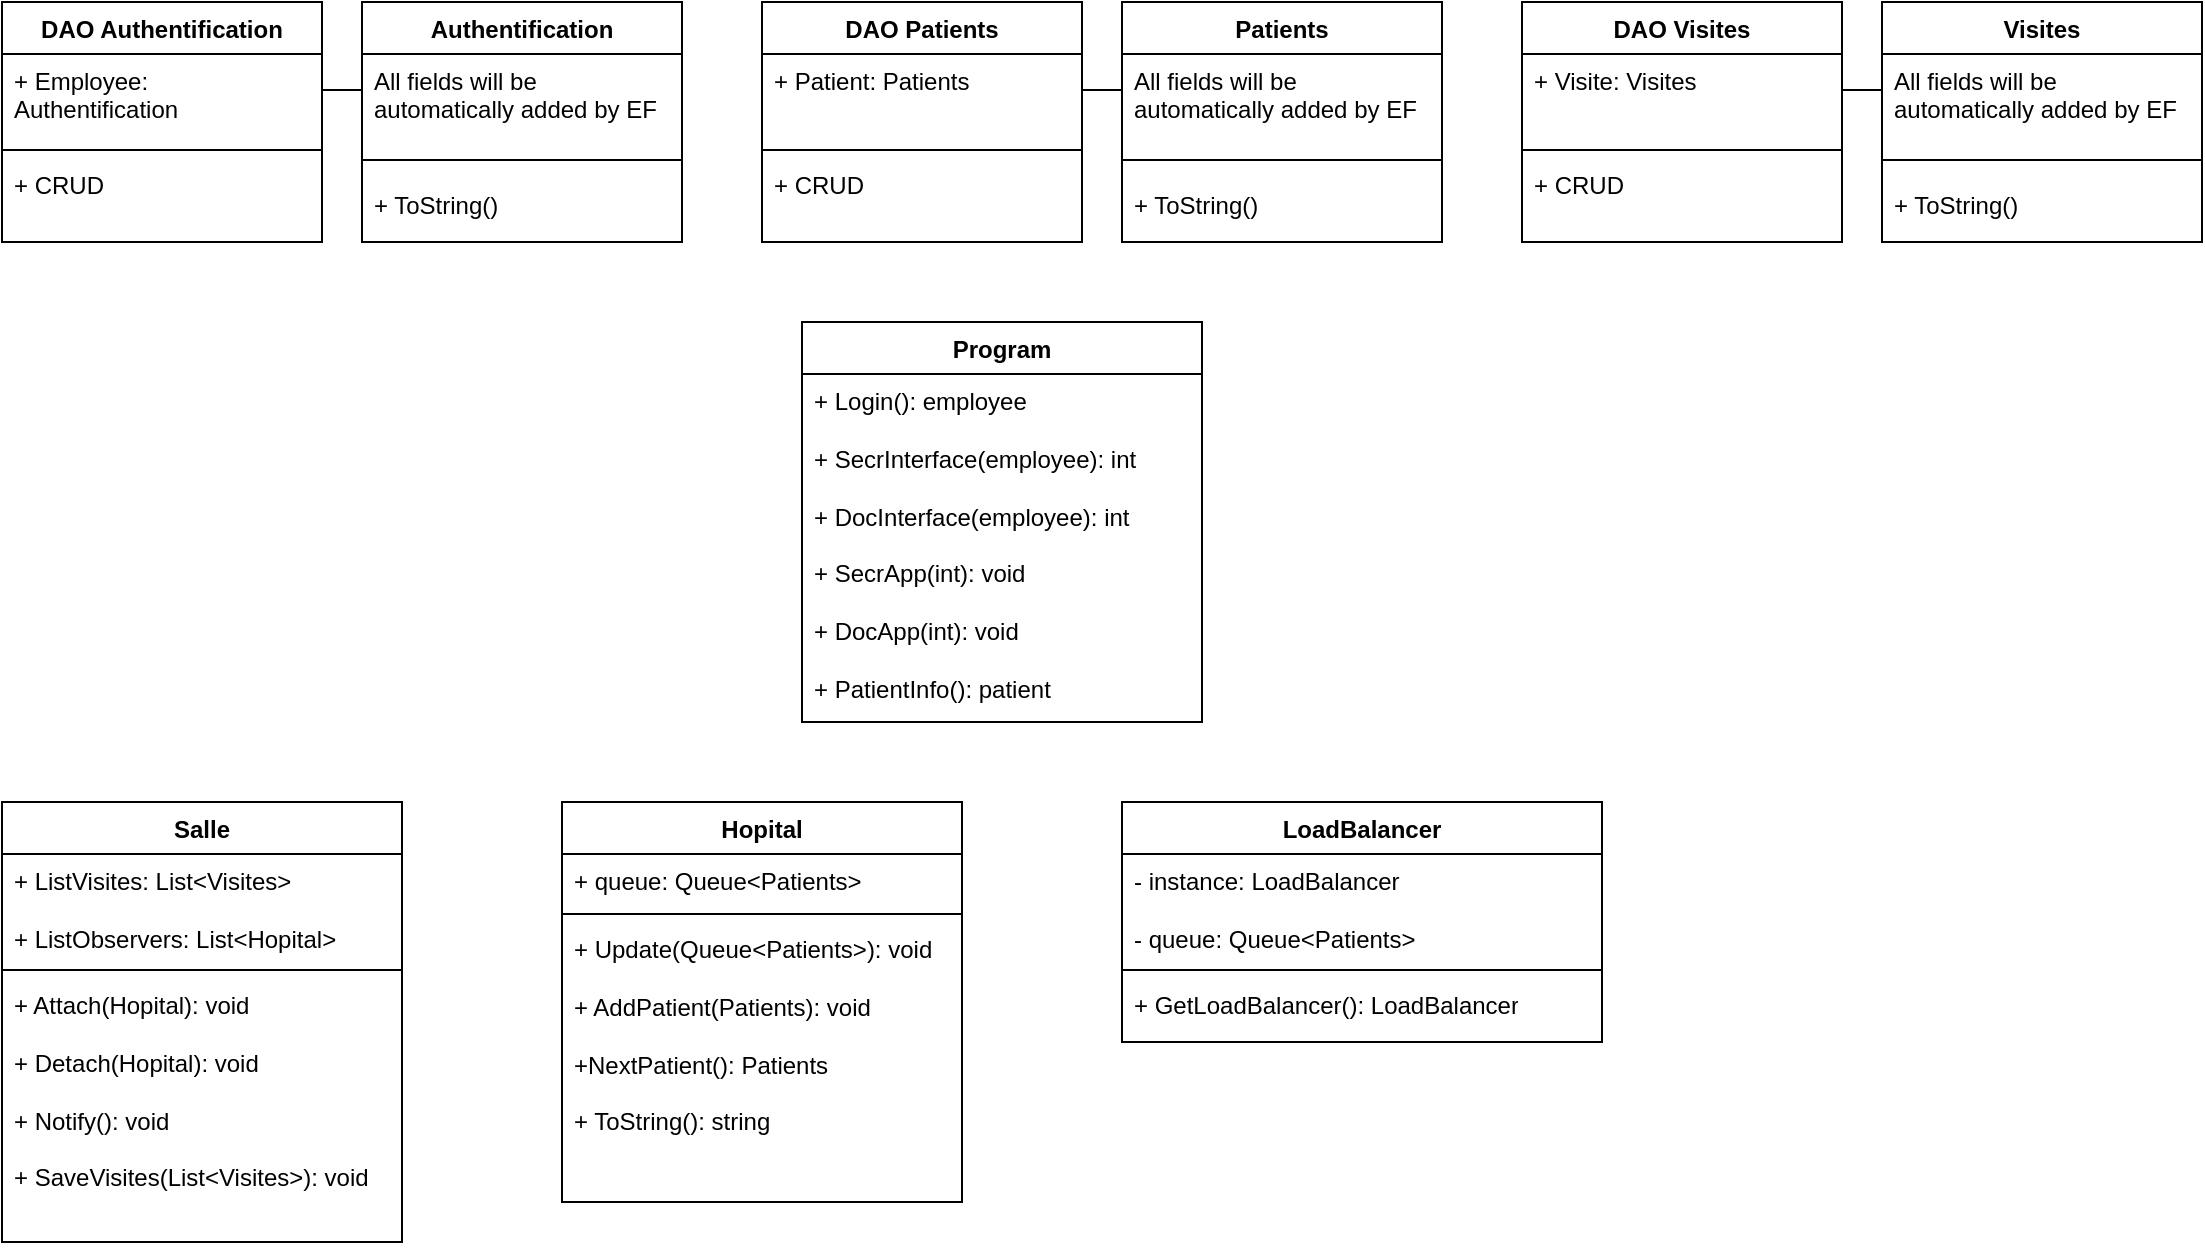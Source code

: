 <mxfile version="21.6.5" type="github">
  <diagram name="Page-1" id="2J_7a3xgTHMmJyV9-Q0-">
    <mxGraphModel dx="1050" dy="534" grid="1" gridSize="10" guides="1" tooltips="1" connect="1" arrows="1" fold="1" page="1" pageScale="1" pageWidth="1169" pageHeight="827" math="0" shadow="0">
      <root>
        <mxCell id="0" />
        <mxCell id="1" parent="0" />
        <mxCell id="96zS_yrBO5pZcuRgu4h7-1" value="Authentification" style="swimlane;fontStyle=1;align=center;verticalAlign=top;childLayout=stackLayout;horizontal=1;startSize=26;horizontalStack=0;resizeParent=1;resizeParentMax=0;resizeLast=0;collapsible=1;marginBottom=0;whiteSpace=wrap;html=1;" vertex="1" parent="1">
          <mxGeometry x="220" y="40" width="160" height="120" as="geometry" />
        </mxCell>
        <mxCell id="96zS_yrBO5pZcuRgu4h7-2" value="All fields will be automatically added by EF" style="text;strokeColor=none;fillColor=none;align=left;verticalAlign=top;spacingLeft=4;spacingRight=4;overflow=hidden;rotatable=0;points=[[0,0.5],[1,0.5]];portConstraint=eastwest;whiteSpace=wrap;html=1;" vertex="1" parent="96zS_yrBO5pZcuRgu4h7-1">
          <mxGeometry y="26" width="160" height="44" as="geometry" />
        </mxCell>
        <mxCell id="96zS_yrBO5pZcuRgu4h7-3" value="" style="line;strokeWidth=1;fillColor=none;align=left;verticalAlign=middle;spacingTop=-1;spacingLeft=3;spacingRight=3;rotatable=0;labelPosition=right;points=[];portConstraint=eastwest;strokeColor=inherit;" vertex="1" parent="96zS_yrBO5pZcuRgu4h7-1">
          <mxGeometry y="70" width="160" height="18" as="geometry" />
        </mxCell>
        <mxCell id="96zS_yrBO5pZcuRgu4h7-4" value="+ ToString()" style="text;strokeColor=none;fillColor=none;align=left;verticalAlign=top;spacingLeft=4;spacingRight=4;overflow=hidden;rotatable=0;points=[[0,0.5],[1,0.5]];portConstraint=eastwest;whiteSpace=wrap;html=1;" vertex="1" parent="96zS_yrBO5pZcuRgu4h7-1">
          <mxGeometry y="88" width="160" height="32" as="geometry" />
        </mxCell>
        <mxCell id="96zS_yrBO5pZcuRgu4h7-9" value="DAO Authentification" style="swimlane;fontStyle=1;align=center;verticalAlign=top;childLayout=stackLayout;horizontal=1;startSize=26;horizontalStack=0;resizeParent=1;resizeParentMax=0;resizeLast=0;collapsible=1;marginBottom=0;whiteSpace=wrap;html=1;" vertex="1" parent="1">
          <mxGeometry x="40" y="40" width="160" height="120" as="geometry" />
        </mxCell>
        <mxCell id="96zS_yrBO5pZcuRgu4h7-10" value="+ Employee: Authentification" style="text;strokeColor=none;fillColor=none;align=left;verticalAlign=top;spacingLeft=4;spacingRight=4;overflow=hidden;rotatable=0;points=[[0,0.5],[1,0.5]];portConstraint=eastwest;whiteSpace=wrap;html=1;" vertex="1" parent="96zS_yrBO5pZcuRgu4h7-9">
          <mxGeometry y="26" width="160" height="44" as="geometry" />
        </mxCell>
        <mxCell id="96zS_yrBO5pZcuRgu4h7-11" value="" style="line;strokeWidth=1;fillColor=none;align=left;verticalAlign=middle;spacingTop=-1;spacingLeft=3;spacingRight=3;rotatable=0;labelPosition=right;points=[];portConstraint=eastwest;strokeColor=inherit;" vertex="1" parent="96zS_yrBO5pZcuRgu4h7-9">
          <mxGeometry y="70" width="160" height="8" as="geometry" />
        </mxCell>
        <mxCell id="96zS_yrBO5pZcuRgu4h7-12" value="+ CRUD" style="text;strokeColor=none;fillColor=none;align=left;verticalAlign=top;spacingLeft=4;spacingRight=4;overflow=hidden;rotatable=0;points=[[0,0.5],[1,0.5]];portConstraint=eastwest;whiteSpace=wrap;html=1;" vertex="1" parent="96zS_yrBO5pZcuRgu4h7-9">
          <mxGeometry y="78" width="160" height="42" as="geometry" />
        </mxCell>
        <mxCell id="96zS_yrBO5pZcuRgu4h7-13" value="Patients" style="swimlane;fontStyle=1;align=center;verticalAlign=top;childLayout=stackLayout;horizontal=1;startSize=26;horizontalStack=0;resizeParent=1;resizeParentMax=0;resizeLast=0;collapsible=1;marginBottom=0;whiteSpace=wrap;html=1;" vertex="1" parent="1">
          <mxGeometry x="600" y="40" width="160" height="120" as="geometry" />
        </mxCell>
        <mxCell id="96zS_yrBO5pZcuRgu4h7-14" value="All fields will be automatically added by EF" style="text;strokeColor=none;fillColor=none;align=left;verticalAlign=top;spacingLeft=4;spacingRight=4;overflow=hidden;rotatable=0;points=[[0,0.5],[1,0.5]];portConstraint=eastwest;whiteSpace=wrap;html=1;" vertex="1" parent="96zS_yrBO5pZcuRgu4h7-13">
          <mxGeometry y="26" width="160" height="44" as="geometry" />
        </mxCell>
        <mxCell id="96zS_yrBO5pZcuRgu4h7-15" value="" style="line;strokeWidth=1;fillColor=none;align=left;verticalAlign=middle;spacingTop=-1;spacingLeft=3;spacingRight=3;rotatable=0;labelPosition=right;points=[];portConstraint=eastwest;strokeColor=inherit;" vertex="1" parent="96zS_yrBO5pZcuRgu4h7-13">
          <mxGeometry y="70" width="160" height="18" as="geometry" />
        </mxCell>
        <mxCell id="96zS_yrBO5pZcuRgu4h7-16" value="+ ToString()" style="text;strokeColor=none;fillColor=none;align=left;verticalAlign=top;spacingLeft=4;spacingRight=4;overflow=hidden;rotatable=0;points=[[0,0.5],[1,0.5]];portConstraint=eastwest;whiteSpace=wrap;html=1;" vertex="1" parent="96zS_yrBO5pZcuRgu4h7-13">
          <mxGeometry y="88" width="160" height="32" as="geometry" />
        </mxCell>
        <mxCell id="96zS_yrBO5pZcuRgu4h7-17" value="DAO Patients" style="swimlane;fontStyle=1;align=center;verticalAlign=top;childLayout=stackLayout;horizontal=1;startSize=26;horizontalStack=0;resizeParent=1;resizeParentMax=0;resizeLast=0;collapsible=1;marginBottom=0;whiteSpace=wrap;html=1;" vertex="1" parent="1">
          <mxGeometry x="420" y="40" width="160" height="120" as="geometry" />
        </mxCell>
        <mxCell id="96zS_yrBO5pZcuRgu4h7-18" value="+ Patient: Patients" style="text;strokeColor=none;fillColor=none;align=left;verticalAlign=top;spacingLeft=4;spacingRight=4;overflow=hidden;rotatable=0;points=[[0,0.5],[1,0.5]];portConstraint=eastwest;whiteSpace=wrap;html=1;" vertex="1" parent="96zS_yrBO5pZcuRgu4h7-17">
          <mxGeometry y="26" width="160" height="44" as="geometry" />
        </mxCell>
        <mxCell id="96zS_yrBO5pZcuRgu4h7-19" value="" style="line;strokeWidth=1;fillColor=none;align=left;verticalAlign=middle;spacingTop=-1;spacingLeft=3;spacingRight=3;rotatable=0;labelPosition=right;points=[];portConstraint=eastwest;strokeColor=inherit;" vertex="1" parent="96zS_yrBO5pZcuRgu4h7-17">
          <mxGeometry y="70" width="160" height="8" as="geometry" />
        </mxCell>
        <mxCell id="96zS_yrBO5pZcuRgu4h7-20" value="+ CRUD" style="text;strokeColor=none;fillColor=none;align=left;verticalAlign=top;spacingLeft=4;spacingRight=4;overflow=hidden;rotatable=0;points=[[0,0.5],[1,0.5]];portConstraint=eastwest;whiteSpace=wrap;html=1;" vertex="1" parent="96zS_yrBO5pZcuRgu4h7-17">
          <mxGeometry y="78" width="160" height="42" as="geometry" />
        </mxCell>
        <mxCell id="96zS_yrBO5pZcuRgu4h7-21" value="Visites" style="swimlane;fontStyle=1;align=center;verticalAlign=top;childLayout=stackLayout;horizontal=1;startSize=26;horizontalStack=0;resizeParent=1;resizeParentMax=0;resizeLast=0;collapsible=1;marginBottom=0;whiteSpace=wrap;html=1;" vertex="1" parent="1">
          <mxGeometry x="980" y="40" width="160" height="120" as="geometry" />
        </mxCell>
        <mxCell id="96zS_yrBO5pZcuRgu4h7-22" value="All fields will be automatically added by EF" style="text;strokeColor=none;fillColor=none;align=left;verticalAlign=top;spacingLeft=4;spacingRight=4;overflow=hidden;rotatable=0;points=[[0,0.5],[1,0.5]];portConstraint=eastwest;whiteSpace=wrap;html=1;" vertex="1" parent="96zS_yrBO5pZcuRgu4h7-21">
          <mxGeometry y="26" width="160" height="44" as="geometry" />
        </mxCell>
        <mxCell id="96zS_yrBO5pZcuRgu4h7-23" value="" style="line;strokeWidth=1;fillColor=none;align=left;verticalAlign=middle;spacingTop=-1;spacingLeft=3;spacingRight=3;rotatable=0;labelPosition=right;points=[];portConstraint=eastwest;strokeColor=inherit;" vertex="1" parent="96zS_yrBO5pZcuRgu4h7-21">
          <mxGeometry y="70" width="160" height="18" as="geometry" />
        </mxCell>
        <mxCell id="96zS_yrBO5pZcuRgu4h7-24" value="+ ToString()" style="text;strokeColor=none;fillColor=none;align=left;verticalAlign=top;spacingLeft=4;spacingRight=4;overflow=hidden;rotatable=0;points=[[0,0.5],[1,0.5]];portConstraint=eastwest;whiteSpace=wrap;html=1;" vertex="1" parent="96zS_yrBO5pZcuRgu4h7-21">
          <mxGeometry y="88" width="160" height="32" as="geometry" />
        </mxCell>
        <mxCell id="96zS_yrBO5pZcuRgu4h7-25" value="DAO Visites" style="swimlane;fontStyle=1;align=center;verticalAlign=top;childLayout=stackLayout;horizontal=1;startSize=26;horizontalStack=0;resizeParent=1;resizeParentMax=0;resizeLast=0;collapsible=1;marginBottom=0;whiteSpace=wrap;html=1;" vertex="1" parent="1">
          <mxGeometry x="800" y="40" width="160" height="120" as="geometry" />
        </mxCell>
        <mxCell id="96zS_yrBO5pZcuRgu4h7-26" value="+ Visite: Visites" style="text;strokeColor=none;fillColor=none;align=left;verticalAlign=top;spacingLeft=4;spacingRight=4;overflow=hidden;rotatable=0;points=[[0,0.5],[1,0.5]];portConstraint=eastwest;whiteSpace=wrap;html=1;" vertex="1" parent="96zS_yrBO5pZcuRgu4h7-25">
          <mxGeometry y="26" width="160" height="44" as="geometry" />
        </mxCell>
        <mxCell id="96zS_yrBO5pZcuRgu4h7-27" value="" style="line;strokeWidth=1;fillColor=none;align=left;verticalAlign=middle;spacingTop=-1;spacingLeft=3;spacingRight=3;rotatable=0;labelPosition=right;points=[];portConstraint=eastwest;strokeColor=inherit;" vertex="1" parent="96zS_yrBO5pZcuRgu4h7-25">
          <mxGeometry y="70" width="160" height="8" as="geometry" />
        </mxCell>
        <mxCell id="96zS_yrBO5pZcuRgu4h7-28" value="+ CRUD" style="text;strokeColor=none;fillColor=none;align=left;verticalAlign=top;spacingLeft=4;spacingRight=4;overflow=hidden;rotatable=0;points=[[0,0.5],[1,0.5]];portConstraint=eastwest;whiteSpace=wrap;html=1;" vertex="1" parent="96zS_yrBO5pZcuRgu4h7-25">
          <mxGeometry y="78" width="160" height="42" as="geometry" />
        </mxCell>
        <mxCell id="96zS_yrBO5pZcuRgu4h7-29" value="" style="line;strokeWidth=1;fillColor=none;align=left;verticalAlign=middle;spacingTop=-1;spacingLeft=3;spacingRight=3;rotatable=0;labelPosition=right;points=[];portConstraint=eastwest;strokeColor=inherit;" vertex="1" parent="1">
          <mxGeometry x="580" y="80" width="20" height="8" as="geometry" />
        </mxCell>
        <mxCell id="96zS_yrBO5pZcuRgu4h7-30" value="" style="line;strokeWidth=1;fillColor=none;align=left;verticalAlign=middle;spacingTop=-1;spacingLeft=3;spacingRight=3;rotatable=0;labelPosition=right;points=[];portConstraint=eastwest;strokeColor=inherit;" vertex="1" parent="1">
          <mxGeometry x="960" y="80" width="20" height="8" as="geometry" />
        </mxCell>
        <mxCell id="96zS_yrBO5pZcuRgu4h7-31" value="" style="line;strokeWidth=1;fillColor=none;align=left;verticalAlign=middle;spacingTop=-1;spacingLeft=3;spacingRight=3;rotatable=0;labelPosition=right;points=[];portConstraint=eastwest;strokeColor=inherit;" vertex="1" parent="1">
          <mxGeometry x="200" y="80" width="20" height="8" as="geometry" />
        </mxCell>
        <mxCell id="96zS_yrBO5pZcuRgu4h7-32" value="Program" style="swimlane;fontStyle=1;align=center;verticalAlign=top;childLayout=stackLayout;horizontal=1;startSize=26;horizontalStack=0;resizeParent=1;resizeParentMax=0;resizeLast=0;collapsible=1;marginBottom=0;whiteSpace=wrap;html=1;" vertex="1" parent="1">
          <mxGeometry x="440" y="200" width="200" height="200" as="geometry" />
        </mxCell>
        <mxCell id="96zS_yrBO5pZcuRgu4h7-35" value="+ Login(): employee&lt;br&gt;&lt;br&gt;+ SecrInterface(employee): int&lt;br&gt;&lt;br&gt;+ DocInterface(employee): int&lt;br&gt;&lt;br&gt;+ SecrApp(int): void&lt;br&gt;&lt;br&gt;+ DocApp(int): void&lt;br&gt;&lt;br&gt;+ PatientInfo(): patient" style="text;strokeColor=none;fillColor=none;align=left;verticalAlign=top;spacingLeft=4;spacingRight=4;overflow=hidden;rotatable=0;points=[[0,0.5],[1,0.5]];portConstraint=eastwest;whiteSpace=wrap;html=1;" vertex="1" parent="96zS_yrBO5pZcuRgu4h7-32">
          <mxGeometry y="26" width="200" height="174" as="geometry" />
        </mxCell>
        <mxCell id="96zS_yrBO5pZcuRgu4h7-36" value="Salle" style="swimlane;fontStyle=1;align=center;verticalAlign=top;childLayout=stackLayout;horizontal=1;startSize=26;horizontalStack=0;resizeParent=1;resizeParentMax=0;resizeLast=0;collapsible=1;marginBottom=0;whiteSpace=wrap;html=1;" vertex="1" parent="1">
          <mxGeometry x="40" y="440" width="200" height="220" as="geometry" />
        </mxCell>
        <mxCell id="96zS_yrBO5pZcuRgu4h7-37" value="+ ListVisites: List&amp;lt;Visites&amp;gt;&lt;br&gt;&lt;br&gt;+ ListObservers: List&amp;lt;Hopital&amp;gt;" style="text;strokeColor=none;fillColor=none;align=left;verticalAlign=top;spacingLeft=4;spacingRight=4;overflow=hidden;rotatable=0;points=[[0,0.5],[1,0.5]];portConstraint=eastwest;whiteSpace=wrap;html=1;" vertex="1" parent="96zS_yrBO5pZcuRgu4h7-36">
          <mxGeometry y="26" width="200" height="54" as="geometry" />
        </mxCell>
        <mxCell id="96zS_yrBO5pZcuRgu4h7-38" value="" style="line;strokeWidth=1;fillColor=none;align=left;verticalAlign=middle;spacingTop=-1;spacingLeft=3;spacingRight=3;rotatable=0;labelPosition=right;points=[];portConstraint=eastwest;strokeColor=inherit;" vertex="1" parent="96zS_yrBO5pZcuRgu4h7-36">
          <mxGeometry y="80" width="200" height="8" as="geometry" />
        </mxCell>
        <mxCell id="96zS_yrBO5pZcuRgu4h7-39" value="+ Attach(Hopital): void&lt;br&gt;&lt;br&gt;+ Detach(Hopital): void&lt;br&gt;&lt;br&gt;+ Notify(): void&lt;br&gt;&lt;br&gt;+ SaveVisites(List&amp;lt;Visites&amp;gt;): void" style="text;strokeColor=none;fillColor=none;align=left;verticalAlign=top;spacingLeft=4;spacingRight=4;overflow=hidden;rotatable=0;points=[[0,0.5],[1,0.5]];portConstraint=eastwest;whiteSpace=wrap;html=1;" vertex="1" parent="96zS_yrBO5pZcuRgu4h7-36">
          <mxGeometry y="88" width="200" height="132" as="geometry" />
        </mxCell>
        <mxCell id="96zS_yrBO5pZcuRgu4h7-40" value="Hopital" style="swimlane;fontStyle=1;align=center;verticalAlign=top;childLayout=stackLayout;horizontal=1;startSize=26;horizontalStack=0;resizeParent=1;resizeParentMax=0;resizeLast=0;collapsible=1;marginBottom=0;whiteSpace=wrap;html=1;" vertex="1" parent="1">
          <mxGeometry x="320" y="440" width="200" height="200" as="geometry" />
        </mxCell>
        <mxCell id="96zS_yrBO5pZcuRgu4h7-41" value="+ queue: Queue&amp;lt;Patients&amp;gt;" style="text;strokeColor=none;fillColor=none;align=left;verticalAlign=top;spacingLeft=4;spacingRight=4;overflow=hidden;rotatable=0;points=[[0,0.5],[1,0.5]];portConstraint=eastwest;whiteSpace=wrap;html=1;" vertex="1" parent="96zS_yrBO5pZcuRgu4h7-40">
          <mxGeometry y="26" width="200" height="26" as="geometry" />
        </mxCell>
        <mxCell id="96zS_yrBO5pZcuRgu4h7-42" value="" style="line;strokeWidth=1;fillColor=none;align=left;verticalAlign=middle;spacingTop=-1;spacingLeft=3;spacingRight=3;rotatable=0;labelPosition=right;points=[];portConstraint=eastwest;strokeColor=inherit;" vertex="1" parent="96zS_yrBO5pZcuRgu4h7-40">
          <mxGeometry y="52" width="200" height="8" as="geometry" />
        </mxCell>
        <mxCell id="96zS_yrBO5pZcuRgu4h7-43" value="+ Update(Queue&amp;lt;Patients&amp;gt;): void&lt;br&gt;&lt;br&gt;+ AddPatient(Patients): void&lt;br&gt;&lt;br&gt;+NextPatient(): Patients&lt;br&gt;&lt;br&gt;+ ToString(): string" style="text;strokeColor=none;fillColor=none;align=left;verticalAlign=top;spacingLeft=4;spacingRight=4;overflow=hidden;rotatable=0;points=[[0,0.5],[1,0.5]];portConstraint=eastwest;whiteSpace=wrap;html=1;" vertex="1" parent="96zS_yrBO5pZcuRgu4h7-40">
          <mxGeometry y="60" width="200" height="140" as="geometry" />
        </mxCell>
        <mxCell id="96zS_yrBO5pZcuRgu4h7-44" value="LoadBalancer" style="swimlane;fontStyle=1;align=center;verticalAlign=top;childLayout=stackLayout;horizontal=1;startSize=26;horizontalStack=0;resizeParent=1;resizeParentMax=0;resizeLast=0;collapsible=1;marginBottom=0;whiteSpace=wrap;html=1;" vertex="1" parent="1">
          <mxGeometry x="600" y="440" width="240" height="120" as="geometry" />
        </mxCell>
        <mxCell id="96zS_yrBO5pZcuRgu4h7-45" value="- instance: LoadBalancer&lt;br&gt;&lt;br&gt;- queue: Queue&amp;lt;Patients&amp;gt;" style="text;strokeColor=none;fillColor=none;align=left;verticalAlign=top;spacingLeft=4;spacingRight=4;overflow=hidden;rotatable=0;points=[[0,0.5],[1,0.5]];portConstraint=eastwest;whiteSpace=wrap;html=1;" vertex="1" parent="96zS_yrBO5pZcuRgu4h7-44">
          <mxGeometry y="26" width="240" height="54" as="geometry" />
        </mxCell>
        <mxCell id="96zS_yrBO5pZcuRgu4h7-46" value="" style="line;strokeWidth=1;fillColor=none;align=left;verticalAlign=middle;spacingTop=-1;spacingLeft=3;spacingRight=3;rotatable=0;labelPosition=right;points=[];portConstraint=eastwest;strokeColor=inherit;" vertex="1" parent="96zS_yrBO5pZcuRgu4h7-44">
          <mxGeometry y="80" width="240" height="8" as="geometry" />
        </mxCell>
        <mxCell id="96zS_yrBO5pZcuRgu4h7-47" value="+ GetLoadBalancer(): LoadBalancer" style="text;strokeColor=none;fillColor=none;align=left;verticalAlign=top;spacingLeft=4;spacingRight=4;overflow=hidden;rotatable=0;points=[[0,0.5],[1,0.5]];portConstraint=eastwest;whiteSpace=wrap;html=1;" vertex="1" parent="96zS_yrBO5pZcuRgu4h7-44">
          <mxGeometry y="88" width="240" height="32" as="geometry" />
        </mxCell>
      </root>
    </mxGraphModel>
  </diagram>
</mxfile>
